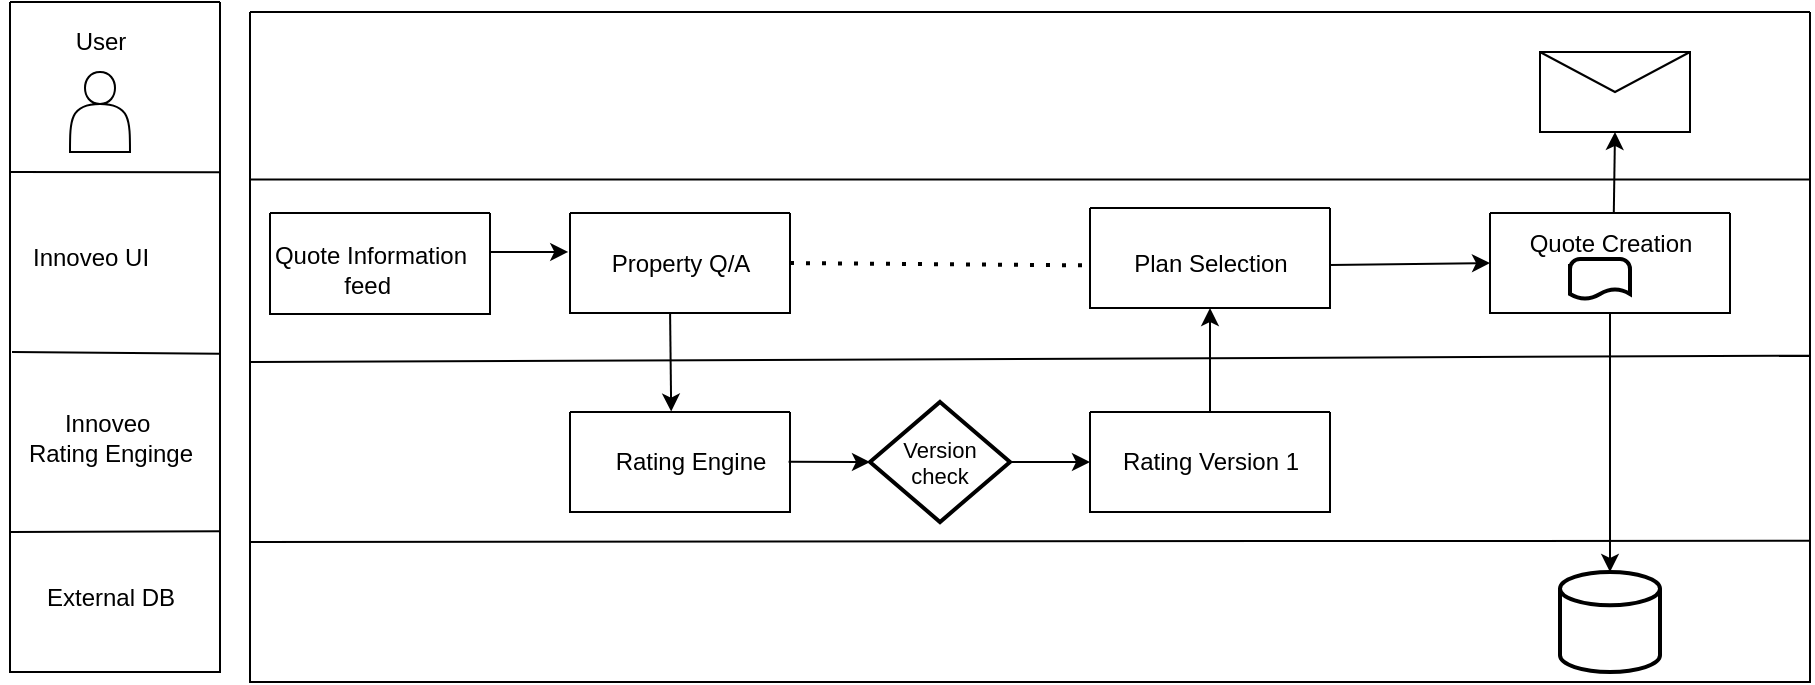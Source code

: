 <mxfile version="24.6.4" type="github">
  <diagram name="Page-1" id="XNeHK3JeU9vnmCHWV1sG">
    <mxGraphModel dx="1059" dy="595" grid="1" gridSize="10" guides="1" tooltips="1" connect="1" arrows="1" fold="1" page="1" pageScale="1" pageWidth="850" pageHeight="1100" math="0" shadow="0">
      <root>
        <mxCell id="0" />
        <mxCell id="1" parent="0" />
        <mxCell id="ICSD28jsY7txT4SUFhvb-2" value="" style="swimlane;startSize=0;" vertex="1" parent="1">
          <mxGeometry x="200" y="430" width="780" height="335" as="geometry" />
        </mxCell>
        <mxCell id="ICSD28jsY7txT4SUFhvb-15" value="" style="endArrow=none;html=1;rounded=0;exitX=0;exitY=0.25;exitDx=0;exitDy=0;entryX=1;entryY=0.513;entryDx=0;entryDy=0;entryPerimeter=0;" edge="1" parent="ICSD28jsY7txT4SUFhvb-2" target="ICSD28jsY7txT4SUFhvb-2">
          <mxGeometry width="50" height="50" relative="1" as="geometry">
            <mxPoint y="175" as="sourcePoint" />
            <mxPoint x="700" y="174" as="targetPoint" />
          </mxGeometry>
        </mxCell>
        <mxCell id="ICSD28jsY7txT4SUFhvb-16" value="" style="endArrow=none;html=1;rounded=0;exitX=0;exitY=0.25;exitDx=0;exitDy=0;entryX=1;entryY=0.789;entryDx=0;entryDy=0;entryPerimeter=0;" edge="1" parent="ICSD28jsY7txT4SUFhvb-2" target="ICSD28jsY7txT4SUFhvb-2">
          <mxGeometry width="50" height="50" relative="1" as="geometry">
            <mxPoint y="265" as="sourcePoint" />
            <mxPoint x="640" y="265" as="targetPoint" />
          </mxGeometry>
        </mxCell>
        <mxCell id="ICSD28jsY7txT4SUFhvb-24" value="" style="swimlane;startSize=0;" vertex="1" parent="ICSD28jsY7txT4SUFhvb-2">
          <mxGeometry x="10" y="100.5" width="110" height="50.5" as="geometry" />
        </mxCell>
        <mxCell id="ICSD28jsY7txT4SUFhvb-25" value="Quote Information&lt;div&gt;feed&amp;nbsp;&lt;/div&gt;" style="text;html=1;align=center;verticalAlign=middle;resizable=0;points=[];autosize=1;strokeColor=none;fillColor=none;" vertex="1" parent="ICSD28jsY7txT4SUFhvb-24">
          <mxGeometry x="-10" y="8" width="120" height="40" as="geometry" />
        </mxCell>
        <mxCell id="ICSD28jsY7txT4SUFhvb-26" value="" style="swimlane;startSize=0;" vertex="1" parent="ICSD28jsY7txT4SUFhvb-2">
          <mxGeometry x="160" y="100.5" width="110" height="50" as="geometry" />
        </mxCell>
        <mxCell id="ICSD28jsY7txT4SUFhvb-27" value="Property Q/A" style="text;html=1;align=center;verticalAlign=middle;resizable=0;points=[];autosize=1;strokeColor=none;fillColor=none;" vertex="1" parent="ICSD28jsY7txT4SUFhvb-26">
          <mxGeometry x="10" y="10" width="90" height="30" as="geometry" />
        </mxCell>
        <mxCell id="ICSD28jsY7txT4SUFhvb-29" value="" style="swimlane;startSize=0;" vertex="1" parent="ICSD28jsY7txT4SUFhvb-2">
          <mxGeometry x="160" y="200" width="110" height="50" as="geometry" />
        </mxCell>
        <mxCell id="ICSD28jsY7txT4SUFhvb-30" value="Rating Engine" style="text;html=1;align=center;verticalAlign=middle;resizable=0;points=[];autosize=1;strokeColor=none;fillColor=none;" vertex="1" parent="ICSD28jsY7txT4SUFhvb-29">
          <mxGeometry x="10" y="10" width="100" height="30" as="geometry" />
        </mxCell>
        <mxCell id="ICSD28jsY7txT4SUFhvb-31" value="" style="swimlane;startSize=0;" vertex="1" parent="ICSD28jsY7txT4SUFhvb-2">
          <mxGeometry x="420" y="200" width="120" height="50" as="geometry" />
        </mxCell>
        <mxCell id="ICSD28jsY7txT4SUFhvb-32" value="Rating Version 1" style="text;html=1;align=center;verticalAlign=middle;resizable=0;points=[];autosize=1;strokeColor=none;fillColor=none;" vertex="1" parent="ICSD28jsY7txT4SUFhvb-31">
          <mxGeometry x="5" y="10" width="110" height="30" as="geometry" />
        </mxCell>
        <mxCell id="ICSD28jsY7txT4SUFhvb-35" value="" style="swimlane;startSize=0;" vertex="1" parent="ICSD28jsY7txT4SUFhvb-2">
          <mxGeometry x="620" y="100.5" width="120" height="50" as="geometry" />
        </mxCell>
        <mxCell id="ICSD28jsY7txT4SUFhvb-36" value="Quote Creation" style="text;html=1;align=center;verticalAlign=middle;resizable=0;points=[];autosize=1;strokeColor=none;fillColor=none;" vertex="1" parent="ICSD28jsY7txT4SUFhvb-35">
          <mxGeometry x="10" width="100" height="30" as="geometry" />
        </mxCell>
        <mxCell id="ICSD28jsY7txT4SUFhvb-43" value="" style="strokeWidth=2;html=1;shape=mxgraph.flowchart.document2;whiteSpace=wrap;size=0.25;" vertex="1" parent="ICSD28jsY7txT4SUFhvb-35">
          <mxGeometry x="40" y="23" width="30" height="20" as="geometry" />
        </mxCell>
        <mxCell id="ICSD28jsY7txT4SUFhvb-37" value="" style="endArrow=classic;html=1;rounded=0;entryX=-0.008;entryY=0.389;entryDx=0;entryDy=0;entryPerimeter=0;" edge="1" parent="ICSD28jsY7txT4SUFhvb-2" target="ICSD28jsY7txT4SUFhvb-26">
          <mxGeometry width="50" height="50" relative="1" as="geometry">
            <mxPoint x="120" y="120" as="sourcePoint" />
            <mxPoint x="340" y="150" as="targetPoint" />
          </mxGeometry>
        </mxCell>
        <mxCell id="ICSD28jsY7txT4SUFhvb-38" value="" style="endArrow=classic;html=1;rounded=0;entryX=0.46;entryY=-0.004;entryDx=0;entryDy=0;entryPerimeter=0;exitX=0.455;exitY=1.009;exitDx=0;exitDy=0;exitPerimeter=0;" edge="1" parent="ICSD28jsY7txT4SUFhvb-2" source="ICSD28jsY7txT4SUFhvb-26" target="ICSD28jsY7txT4SUFhvb-29">
          <mxGeometry width="50" height="50" relative="1" as="geometry">
            <mxPoint x="210" y="180" as="sourcePoint" />
            <mxPoint x="260" y="130" as="targetPoint" />
          </mxGeometry>
        </mxCell>
        <mxCell id="ICSD28jsY7txT4SUFhvb-42" value="" style="strokeWidth=2;html=1;shape=mxgraph.flowchart.database;whiteSpace=wrap;" vertex="1" parent="ICSD28jsY7txT4SUFhvb-2">
          <mxGeometry x="655" y="280" width="50" height="50" as="geometry" />
        </mxCell>
        <mxCell id="ICSD28jsY7txT4SUFhvb-33" value="" style="swimlane;startSize=0;" vertex="1" parent="ICSD28jsY7txT4SUFhvb-2">
          <mxGeometry x="420" y="98" width="120" height="50" as="geometry" />
        </mxCell>
        <mxCell id="ICSD28jsY7txT4SUFhvb-34" value="Plan Selection" style="text;html=1;align=center;verticalAlign=middle;resizable=0;points=[];autosize=1;strokeColor=none;fillColor=none;" vertex="1" parent="ICSD28jsY7txT4SUFhvb-33">
          <mxGeometry x="10" y="13" width="100" height="30" as="geometry" />
        </mxCell>
        <mxCell id="ICSD28jsY7txT4SUFhvb-40" value="" style="endArrow=classic;html=1;rounded=0;entryX=0.5;entryY=1;entryDx=0;entryDy=0;exitX=0.5;exitY=0;exitDx=0;exitDy=0;" edge="1" parent="ICSD28jsY7txT4SUFhvb-2" source="ICSD28jsY7txT4SUFhvb-31" target="ICSD28jsY7txT4SUFhvb-33">
          <mxGeometry width="50" height="50" relative="1" as="geometry">
            <mxPoint x="320" y="240" as="sourcePoint" />
            <mxPoint x="370" y="190" as="targetPoint" />
          </mxGeometry>
        </mxCell>
        <mxCell id="ICSD28jsY7txT4SUFhvb-41" value="" style="endArrow=classic;html=1;rounded=0;entryX=0;entryY=0.5;entryDx=0;entryDy=0;exitX=0.999;exitY=0.57;exitDx=0;exitDy=0;exitPerimeter=0;" edge="1" parent="ICSD28jsY7txT4SUFhvb-2" source="ICSD28jsY7txT4SUFhvb-33" target="ICSD28jsY7txT4SUFhvb-35">
          <mxGeometry width="50" height="50" relative="1" as="geometry">
            <mxPoint x="320" y="240" as="sourcePoint" />
            <mxPoint x="370" y="190" as="targetPoint" />
          </mxGeometry>
        </mxCell>
        <mxCell id="ICSD28jsY7txT4SUFhvb-44" value="&lt;font style=&quot;font-size: 11px;&quot;&gt;Version&lt;/font&gt;&lt;div style=&quot;font-size: 11px;&quot;&gt;&lt;font style=&quot;font-size: 11px;&quot;&gt;check&lt;/font&gt;&lt;/div&gt;" style="strokeWidth=2;html=1;shape=mxgraph.flowchart.decision;whiteSpace=wrap;" vertex="1" parent="ICSD28jsY7txT4SUFhvb-2">
          <mxGeometry x="310" y="195" width="70" height="60" as="geometry" />
        </mxCell>
        <mxCell id="ICSD28jsY7txT4SUFhvb-45" value="" style="endArrow=classic;html=1;rounded=0;entryX=0;entryY=0.5;entryDx=0;entryDy=0;entryPerimeter=0;exitX=0.993;exitY=0.496;exitDx=0;exitDy=0;exitPerimeter=0;" edge="1" parent="ICSD28jsY7txT4SUFhvb-2" source="ICSD28jsY7txT4SUFhvb-30" target="ICSD28jsY7txT4SUFhvb-44">
          <mxGeometry width="50" height="50" relative="1" as="geometry">
            <mxPoint x="250" y="200" as="sourcePoint" />
            <mxPoint x="300" y="150" as="targetPoint" />
          </mxGeometry>
        </mxCell>
        <mxCell id="ICSD28jsY7txT4SUFhvb-46" value="" style="endArrow=classic;html=1;rounded=0;exitX=1;exitY=0.5;exitDx=0;exitDy=0;exitPerimeter=0;entryX=0;entryY=0.5;entryDx=0;entryDy=0;" edge="1" parent="ICSD28jsY7txT4SUFhvb-2" source="ICSD28jsY7txT4SUFhvb-44" target="ICSD28jsY7txT4SUFhvb-31">
          <mxGeometry width="50" height="50" relative="1" as="geometry">
            <mxPoint x="340" y="230" as="sourcePoint" />
            <mxPoint x="390" y="180" as="targetPoint" />
          </mxGeometry>
        </mxCell>
        <mxCell id="ICSD28jsY7txT4SUFhvb-47" value="" style="endArrow=classic;html=1;rounded=0;exitX=0.5;exitY=1;exitDx=0;exitDy=0;entryX=0.5;entryY=0;entryDx=0;entryDy=0;entryPerimeter=0;" edge="1" parent="ICSD28jsY7txT4SUFhvb-2" source="ICSD28jsY7txT4SUFhvb-35" target="ICSD28jsY7txT4SUFhvb-42">
          <mxGeometry width="50" height="50" relative="1" as="geometry">
            <mxPoint x="510" y="230" as="sourcePoint" />
            <mxPoint x="560" y="180" as="targetPoint" />
          </mxGeometry>
        </mxCell>
        <mxCell id="ICSD28jsY7txT4SUFhvb-48" value="" style="endArrow=none;dashed=1;html=1;dashPattern=1 3;strokeWidth=2;rounded=0;exitX=1;exitY=0.5;exitDx=0;exitDy=0;entryX=0.001;entryY=0.574;entryDx=0;entryDy=0;entryPerimeter=0;" edge="1" parent="ICSD28jsY7txT4SUFhvb-2" source="ICSD28jsY7txT4SUFhvb-26" target="ICSD28jsY7txT4SUFhvb-33">
          <mxGeometry width="50" height="50" relative="1" as="geometry">
            <mxPoint x="480" y="200" as="sourcePoint" />
            <mxPoint x="530" y="150" as="targetPoint" />
          </mxGeometry>
        </mxCell>
        <mxCell id="ICSD28jsY7txT4SUFhvb-49" value="" style="shape=message;html=1;html=1;outlineConnect=0;labelPosition=center;verticalLabelPosition=bottom;align=center;verticalAlign=top;" vertex="1" parent="ICSD28jsY7txT4SUFhvb-2">
          <mxGeometry x="645" y="20" width="75" height="40" as="geometry" />
        </mxCell>
        <mxCell id="ICSD28jsY7txT4SUFhvb-50" value="" style="endArrow=classic;html=1;rounded=0;entryX=0.5;entryY=1;entryDx=0;entryDy=0;exitX=0.519;exitY=0.005;exitDx=0;exitDy=0;exitPerimeter=0;" edge="1" parent="ICSD28jsY7txT4SUFhvb-2" source="ICSD28jsY7txT4SUFhvb-36" target="ICSD28jsY7txT4SUFhvb-49">
          <mxGeometry width="50" height="50" relative="1" as="geometry">
            <mxPoint x="400" y="130" as="sourcePoint" />
            <mxPoint x="450" y="80" as="targetPoint" />
          </mxGeometry>
        </mxCell>
        <mxCell id="ICSD28jsY7txT4SUFhvb-3" value="" style="swimlane;startSize=0;" vertex="1" parent="1">
          <mxGeometry x="80" y="425" width="105" height="335" as="geometry" />
        </mxCell>
        <mxCell id="ICSD28jsY7txT4SUFhvb-4" value="" style="endArrow=none;html=1;rounded=0;exitX=0;exitY=0.5;exitDx=0;exitDy=0;entryX=1;entryY=0.254;entryDx=0;entryDy=0;entryPerimeter=0;" edge="1" parent="ICSD28jsY7txT4SUFhvb-3" target="ICSD28jsY7txT4SUFhvb-3">
          <mxGeometry width="50" height="50" relative="1" as="geometry">
            <mxPoint y="85" as="sourcePoint" />
            <mxPoint x="100" y="85" as="targetPoint" />
          </mxGeometry>
        </mxCell>
        <mxCell id="ICSD28jsY7txT4SUFhvb-5" value="" style="endArrow=none;html=1;rounded=0;exitX=0;exitY=0.5;exitDx=0;exitDy=0;entryX=1;entryY=0.525;entryDx=0;entryDy=0;entryPerimeter=0;" edge="1" parent="ICSD28jsY7txT4SUFhvb-3" target="ICSD28jsY7txT4SUFhvb-3">
          <mxGeometry width="50" height="50" relative="1" as="geometry">
            <mxPoint x="1" y="175" as="sourcePoint" />
            <mxPoint x="100" y="176" as="targetPoint" />
          </mxGeometry>
        </mxCell>
        <mxCell id="ICSD28jsY7txT4SUFhvb-6" value="" style="endArrow=none;html=1;rounded=0;exitX=0;exitY=0.5;exitDx=0;exitDy=0;entryX=1.002;entryY=0.79;entryDx=0;entryDy=0;entryPerimeter=0;" edge="1" parent="ICSD28jsY7txT4SUFhvb-3" target="ICSD28jsY7txT4SUFhvb-3">
          <mxGeometry width="50" height="50" relative="1" as="geometry">
            <mxPoint y="265" as="sourcePoint" />
            <mxPoint x="100" y="265" as="targetPoint" />
          </mxGeometry>
        </mxCell>
        <mxCell id="ICSD28jsY7txT4SUFhvb-10" value="Innoveo&amp;nbsp;&lt;div&gt;Rating Enginge&lt;/div&gt;" style="text;html=1;align=center;verticalAlign=middle;resizable=0;points=[];autosize=1;strokeColor=none;fillColor=none;" vertex="1" parent="ICSD28jsY7txT4SUFhvb-3">
          <mxGeometry x="-5" y="198" width="110" height="40" as="geometry" />
        </mxCell>
        <mxCell id="ICSD28jsY7txT4SUFhvb-11" value="External DB" style="text;html=1;align=center;verticalAlign=middle;resizable=0;points=[];autosize=1;strokeColor=none;fillColor=none;" vertex="1" parent="ICSD28jsY7txT4SUFhvb-3">
          <mxGeometry x="5" y="283" width="90" height="30" as="geometry" />
        </mxCell>
        <mxCell id="ICSD28jsY7txT4SUFhvb-7" value="" style="shape=actor;whiteSpace=wrap;html=1;" vertex="1" parent="ICSD28jsY7txT4SUFhvb-3">
          <mxGeometry x="30" y="35" width="30" height="40" as="geometry" />
        </mxCell>
        <mxCell id="ICSD28jsY7txT4SUFhvb-13" value="User" style="text;html=1;align=center;verticalAlign=middle;resizable=0;points=[];autosize=1;strokeColor=none;fillColor=none;" vertex="1" parent="ICSD28jsY7txT4SUFhvb-3">
          <mxGeometry x="20" y="5" width="50" height="30" as="geometry" />
        </mxCell>
        <mxCell id="ICSD28jsY7txT4SUFhvb-9" value="Innoveo UI" style="text;html=1;align=center;verticalAlign=middle;resizable=0;points=[];autosize=1;strokeColor=none;fillColor=none;" vertex="1" parent="1">
          <mxGeometry x="80" y="538" width="80" height="30" as="geometry" />
        </mxCell>
        <mxCell id="ICSD28jsY7txT4SUFhvb-14" value="" style="endArrow=none;html=1;rounded=0;exitX=0;exitY=0.25;exitDx=0;exitDy=0;entryX=1;entryY=0.25;entryDx=0;entryDy=0;" edge="1" parent="1" source="ICSD28jsY7txT4SUFhvb-2" target="ICSD28jsY7txT4SUFhvb-2">
          <mxGeometry width="50" height="50" relative="1" as="geometry">
            <mxPoint x="400" y="600" as="sourcePoint" />
            <mxPoint x="450" y="550" as="targetPoint" />
          </mxGeometry>
        </mxCell>
      </root>
    </mxGraphModel>
  </diagram>
</mxfile>
